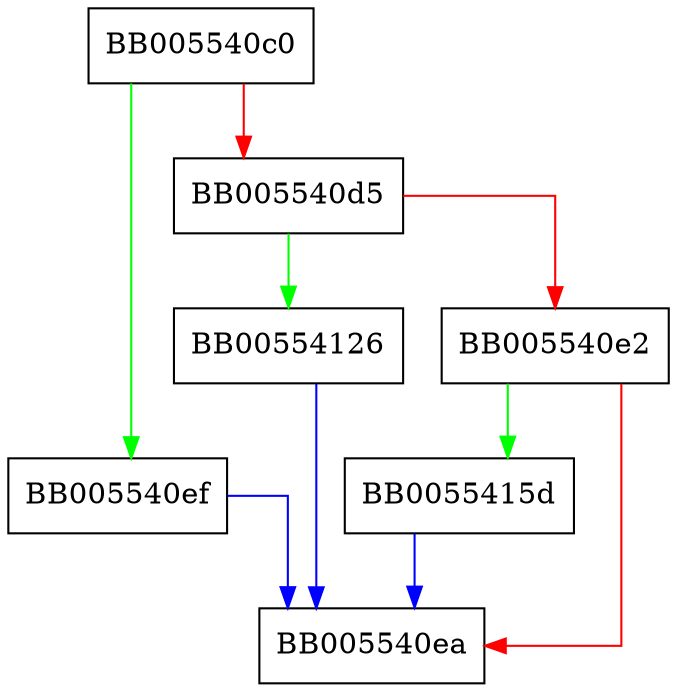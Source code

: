 digraph ossl_cmp_asn1_get_int {
  node [shape="box"];
  graph [splines=ortho];
  BB005540c0 -> BB005540ef [color="green"];
  BB005540c0 -> BB005540d5 [color="red"];
  BB005540d5 -> BB00554126 [color="green"];
  BB005540d5 -> BB005540e2 [color="red"];
  BB005540e2 -> BB0055415d [color="green"];
  BB005540e2 -> BB005540ea [color="red"];
  BB005540ef -> BB005540ea [color="blue"];
  BB00554126 -> BB005540ea [color="blue"];
  BB0055415d -> BB005540ea [color="blue"];
}
